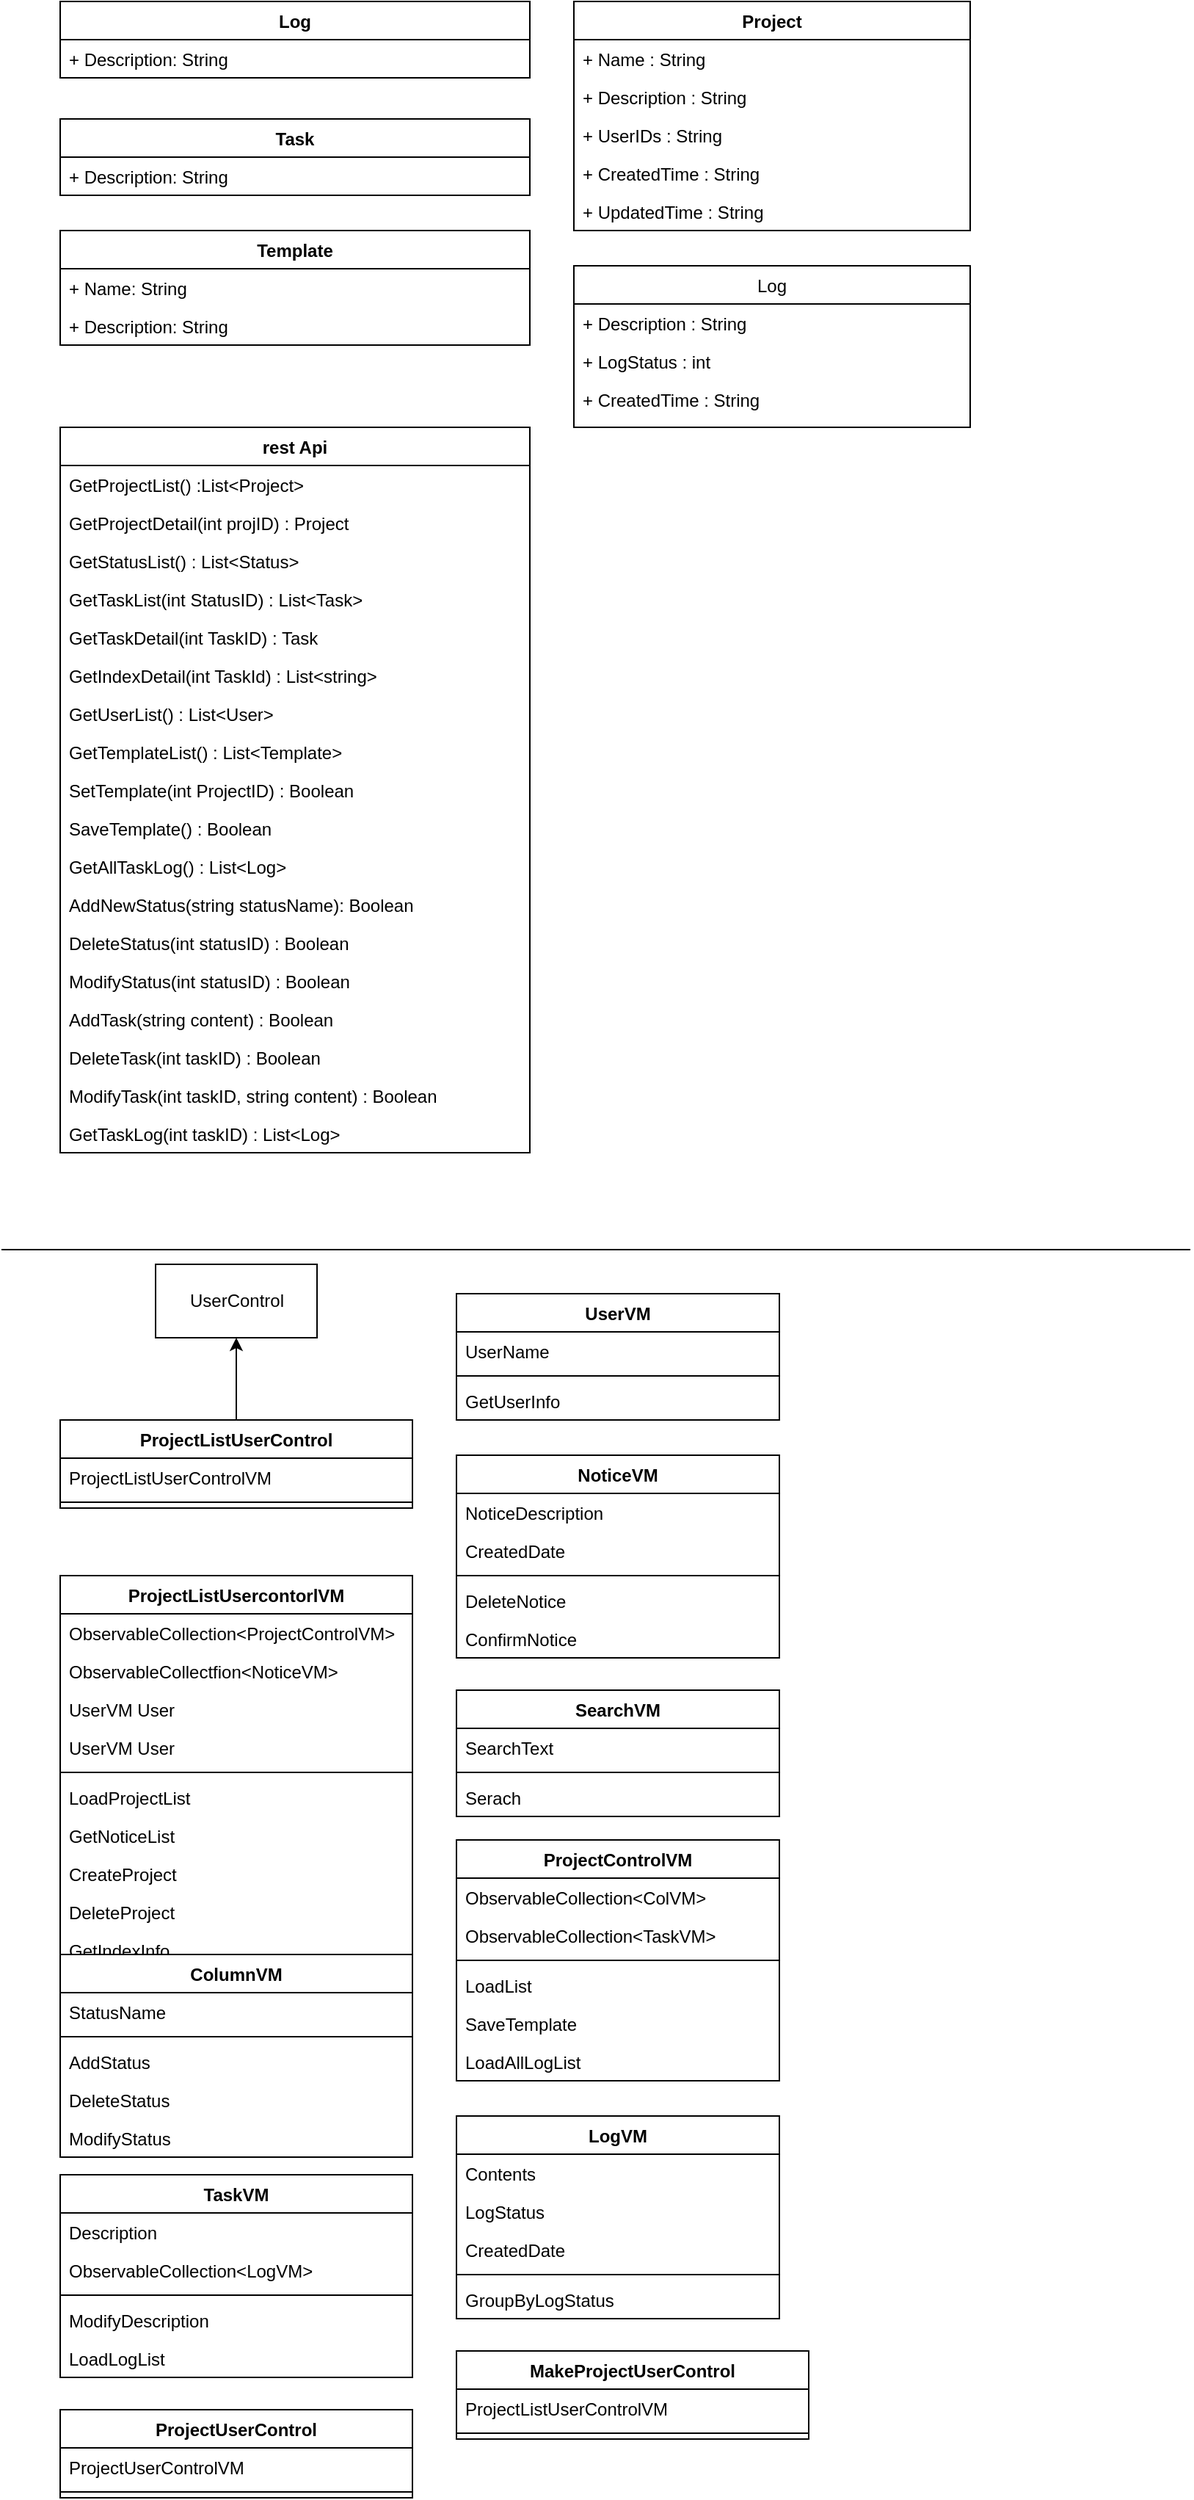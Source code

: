 <mxfile version="14.0.1" type="github">
  <diagram id="leZTnczr-cMzu_lzGGyc" name="Page-1">
    <mxGraphModel dx="1662" dy="1963" grid="1" gridSize="10" guides="1" tooltips="1" connect="1" arrows="1" fold="1" page="1" pageScale="1" pageWidth="827" pageHeight="1169" math="0" shadow="0">
      <root>
        <mxCell id="0" />
        <mxCell id="1" parent="0" />
        <mxCell id="Pnxo9ixEULAdE6xOjGRJ-9" value="Log" style="swimlane;fontStyle=1;align=center;verticalAlign=top;childLayout=stackLayout;horizontal=1;startSize=26;horizontalStack=0;resizeParent=1;resizeParentMax=0;resizeLast=0;collapsible=1;marginBottom=0;" parent="1" vertex="1">
          <mxGeometry x="40" y="-1130" width="320" height="52" as="geometry" />
        </mxCell>
        <mxCell id="Pnxo9ixEULAdE6xOjGRJ-10" value="+ Description: String" style="text;strokeColor=none;fillColor=none;align=left;verticalAlign=top;spacingLeft=4;spacingRight=4;overflow=hidden;rotatable=0;points=[[0,0.5],[1,0.5]];portConstraint=eastwest;" parent="Pnxo9ixEULAdE6xOjGRJ-9" vertex="1">
          <mxGeometry y="26" width="320" height="26" as="geometry" />
        </mxCell>
        <mxCell id="Pnxo9ixEULAdE6xOjGRJ-13" value="Template" style="swimlane;fontStyle=1;align=center;verticalAlign=top;childLayout=stackLayout;horizontal=1;startSize=26;horizontalStack=0;resizeParent=1;resizeParentMax=0;resizeLast=0;collapsible=1;marginBottom=0;" parent="1" vertex="1">
          <mxGeometry x="40" y="-974" width="320" height="78" as="geometry" />
        </mxCell>
        <mxCell id="Pnxo9ixEULAdE6xOjGRJ-14" value="+ Name: String" style="text;strokeColor=none;fillColor=none;align=left;verticalAlign=top;spacingLeft=4;spacingRight=4;overflow=hidden;rotatable=0;points=[[0,0.5],[1,0.5]];portConstraint=eastwest;" parent="Pnxo9ixEULAdE6xOjGRJ-13" vertex="1">
          <mxGeometry y="26" width="320" height="26" as="geometry" />
        </mxCell>
        <mxCell id="Pnxo9ixEULAdE6xOjGRJ-18" value="+ Description: String" style="text;strokeColor=none;fillColor=none;align=left;verticalAlign=top;spacingLeft=4;spacingRight=4;overflow=hidden;rotatable=0;points=[[0,0.5],[1,0.5]];portConstraint=eastwest;" parent="Pnxo9ixEULAdE6xOjGRJ-13" vertex="1">
          <mxGeometry y="52" width="320" height="26" as="geometry" />
        </mxCell>
        <mxCell id="Pnxo9ixEULAdE6xOjGRJ-30" value="Task" style="swimlane;fontStyle=1;align=center;verticalAlign=top;childLayout=stackLayout;horizontal=1;startSize=26;horizontalStack=0;resizeParent=1;resizeParentMax=0;resizeLast=0;collapsible=1;marginBottom=0;" parent="1" vertex="1">
          <mxGeometry x="40" y="-1050" width="320" height="52" as="geometry" />
        </mxCell>
        <mxCell id="Pnxo9ixEULAdE6xOjGRJ-31" value="+ Description: String" style="text;strokeColor=none;fillColor=none;align=left;verticalAlign=top;spacingLeft=4;spacingRight=4;overflow=hidden;rotatable=0;points=[[0,0.5],[1,0.5]];portConstraint=eastwest;" parent="Pnxo9ixEULAdE6xOjGRJ-30" vertex="1">
          <mxGeometry y="26" width="320" height="26" as="geometry" />
        </mxCell>
        <mxCell id="Pnxo9ixEULAdE6xOjGRJ-48" value="rest Api" style="swimlane;fontStyle=1;align=center;verticalAlign=top;childLayout=stackLayout;horizontal=1;startSize=26;horizontalStack=0;resizeParent=1;resizeParentMax=0;resizeLast=0;collapsible=1;marginBottom=0;" parent="1" vertex="1">
          <mxGeometry x="40" y="-840" width="320" height="494" as="geometry" />
        </mxCell>
        <mxCell id="Pnxo9ixEULAdE6xOjGRJ-51" value="GetProjectList() :List&lt;Project&gt;" style="text;strokeColor=none;fillColor=none;align=left;verticalAlign=top;spacingLeft=4;spacingRight=4;overflow=hidden;rotatable=0;points=[[0,0.5],[1,0.5]];portConstraint=eastwest;" parent="Pnxo9ixEULAdE6xOjGRJ-48" vertex="1">
          <mxGeometry y="26" width="320" height="26" as="geometry" />
        </mxCell>
        <mxCell id="Pnxo9ixEULAdE6xOjGRJ-57" value="GetProjectDetail(int projID) : Project" style="text;strokeColor=none;fillColor=none;align=left;verticalAlign=top;spacingLeft=4;spacingRight=4;overflow=hidden;rotatable=0;points=[[0,0.5],[1,0.5]];portConstraint=eastwest;" parent="Pnxo9ixEULAdE6xOjGRJ-48" vertex="1">
          <mxGeometry y="52" width="320" height="26" as="geometry" />
        </mxCell>
        <mxCell id="Pnxo9ixEULAdE6xOjGRJ-63" value="GetStatusList() : List&lt;Status&gt;" style="text;strokeColor=none;fillColor=none;align=left;verticalAlign=top;spacingLeft=4;spacingRight=4;overflow=hidden;rotatable=0;points=[[0,0.5],[1,0.5]];portConstraint=eastwest;" parent="Pnxo9ixEULAdE6xOjGRJ-48" vertex="1">
          <mxGeometry y="78" width="320" height="26" as="geometry" />
        </mxCell>
        <mxCell id="Pnxo9ixEULAdE6xOjGRJ-64" value="GetTaskList(int StatusID) : List&lt;Task&gt;" style="text;strokeColor=none;fillColor=none;align=left;verticalAlign=top;spacingLeft=4;spacingRight=4;overflow=hidden;rotatable=0;points=[[0,0.5],[1,0.5]];portConstraint=eastwest;" parent="Pnxo9ixEULAdE6xOjGRJ-48" vertex="1">
          <mxGeometry y="104" width="320" height="26" as="geometry" />
        </mxCell>
        <mxCell id="Pnxo9ixEULAdE6xOjGRJ-65" value="GetTaskDetail(int TaskID) : Task" style="text;strokeColor=none;fillColor=none;align=left;verticalAlign=top;spacingLeft=4;spacingRight=4;overflow=hidden;rotatable=0;points=[[0,0.5],[1,0.5]];portConstraint=eastwest;" parent="Pnxo9ixEULAdE6xOjGRJ-48" vertex="1">
          <mxGeometry y="130" width="320" height="26" as="geometry" />
        </mxCell>
        <mxCell id="Pnxo9ixEULAdE6xOjGRJ-66" value="GetIndexDetail(int TaskId) : List&lt;string&gt;" style="text;strokeColor=none;fillColor=none;align=left;verticalAlign=top;spacingLeft=4;spacingRight=4;overflow=hidden;rotatable=0;points=[[0,0.5],[1,0.5]];portConstraint=eastwest;" parent="Pnxo9ixEULAdE6xOjGRJ-48" vertex="1">
          <mxGeometry y="156" width="320" height="26" as="geometry" />
        </mxCell>
        <mxCell id="Pnxo9ixEULAdE6xOjGRJ-67" value="GetUserList() : List&lt;User&gt;" style="text;strokeColor=none;fillColor=none;align=left;verticalAlign=top;spacingLeft=4;spacingRight=4;overflow=hidden;rotatable=0;points=[[0,0.5],[1,0.5]];portConstraint=eastwest;" parent="Pnxo9ixEULAdE6xOjGRJ-48" vertex="1">
          <mxGeometry y="182" width="320" height="26" as="geometry" />
        </mxCell>
        <mxCell id="Pnxo9ixEULAdE6xOjGRJ-68" value="GetTemplateList() : List&lt;Template&gt;" style="text;strokeColor=none;fillColor=none;align=left;verticalAlign=top;spacingLeft=4;spacingRight=4;overflow=hidden;rotatable=0;points=[[0,0.5],[1,0.5]];portConstraint=eastwest;" parent="Pnxo9ixEULAdE6xOjGRJ-48" vertex="1">
          <mxGeometry y="208" width="320" height="26" as="geometry" />
        </mxCell>
        <mxCell id="Pnxo9ixEULAdE6xOjGRJ-69" value="SetTemplate(int ProjectID) : Boolean" style="text;strokeColor=none;fillColor=none;align=left;verticalAlign=top;spacingLeft=4;spacingRight=4;overflow=hidden;rotatable=0;points=[[0,0.5],[1,0.5]];portConstraint=eastwest;" parent="Pnxo9ixEULAdE6xOjGRJ-48" vertex="1">
          <mxGeometry y="234" width="320" height="26" as="geometry" />
        </mxCell>
        <mxCell id="Pnxo9ixEULAdE6xOjGRJ-70" value="SaveTemplate() : Boolean" style="text;strokeColor=none;fillColor=none;align=left;verticalAlign=top;spacingLeft=4;spacingRight=4;overflow=hidden;rotatable=0;points=[[0,0.5],[1,0.5]];portConstraint=eastwest;" parent="Pnxo9ixEULAdE6xOjGRJ-48" vertex="1">
          <mxGeometry y="260" width="320" height="26" as="geometry" />
        </mxCell>
        <mxCell id="Pnxo9ixEULAdE6xOjGRJ-71" value="GetAllTaskLog() : List&lt;Log&gt;" style="text;strokeColor=none;fillColor=none;align=left;verticalAlign=top;spacingLeft=4;spacingRight=4;overflow=hidden;rotatable=0;points=[[0,0.5],[1,0.5]];portConstraint=eastwest;" parent="Pnxo9ixEULAdE6xOjGRJ-48" vertex="1">
          <mxGeometry y="286" width="320" height="26" as="geometry" />
        </mxCell>
        <mxCell id="Pnxo9ixEULAdE6xOjGRJ-72" value="AddNewStatus(string statusName): Boolean" style="text;strokeColor=none;fillColor=none;align=left;verticalAlign=top;spacingLeft=4;spacingRight=4;overflow=hidden;rotatable=0;points=[[0,0.5],[1,0.5]];portConstraint=eastwest;" parent="Pnxo9ixEULAdE6xOjGRJ-48" vertex="1">
          <mxGeometry y="312" width="320" height="26" as="geometry" />
        </mxCell>
        <mxCell id="Pnxo9ixEULAdE6xOjGRJ-73" value="DeleteStatus(int statusID) : Boolean" style="text;strokeColor=none;fillColor=none;align=left;verticalAlign=top;spacingLeft=4;spacingRight=4;overflow=hidden;rotatable=0;points=[[0,0.5],[1,0.5]];portConstraint=eastwest;" parent="Pnxo9ixEULAdE6xOjGRJ-48" vertex="1">
          <mxGeometry y="338" width="320" height="26" as="geometry" />
        </mxCell>
        <mxCell id="Pnxo9ixEULAdE6xOjGRJ-74" value="ModifyStatus(int statusID) : Boolean" style="text;strokeColor=none;fillColor=none;align=left;verticalAlign=top;spacingLeft=4;spacingRight=4;overflow=hidden;rotatable=0;points=[[0,0.5],[1,0.5]];portConstraint=eastwest;" parent="Pnxo9ixEULAdE6xOjGRJ-48" vertex="1">
          <mxGeometry y="364" width="320" height="26" as="geometry" />
        </mxCell>
        <mxCell id="Pnxo9ixEULAdE6xOjGRJ-75" value="AddTask(string content) : Boolean" style="text;strokeColor=none;fillColor=none;align=left;verticalAlign=top;spacingLeft=4;spacingRight=4;overflow=hidden;rotatable=0;points=[[0,0.5],[1,0.5]];portConstraint=eastwest;" parent="Pnxo9ixEULAdE6xOjGRJ-48" vertex="1">
          <mxGeometry y="390" width="320" height="26" as="geometry" />
        </mxCell>
        <mxCell id="Pnxo9ixEULAdE6xOjGRJ-76" value="DeleteTask(int taskID) : Boolean" style="text;strokeColor=none;fillColor=none;align=left;verticalAlign=top;spacingLeft=4;spacingRight=4;overflow=hidden;rotatable=0;points=[[0,0.5],[1,0.5]];portConstraint=eastwest;" parent="Pnxo9ixEULAdE6xOjGRJ-48" vertex="1">
          <mxGeometry y="416" width="320" height="26" as="geometry" />
        </mxCell>
        <mxCell id="Pnxo9ixEULAdE6xOjGRJ-77" value="ModifyTask(int taskID, string content) : Boolean" style="text;strokeColor=none;fillColor=none;align=left;verticalAlign=top;spacingLeft=4;spacingRight=4;overflow=hidden;rotatable=0;points=[[0,0.5],[1,0.5]];portConstraint=eastwest;" parent="Pnxo9ixEULAdE6xOjGRJ-48" vertex="1">
          <mxGeometry y="442" width="320" height="26" as="geometry" />
        </mxCell>
        <mxCell id="Pnxo9ixEULAdE6xOjGRJ-78" value="GetTaskLog(int taskID) : List&lt;Log&gt;" style="text;strokeColor=none;fillColor=none;align=left;verticalAlign=top;spacingLeft=4;spacingRight=4;overflow=hidden;rotatable=0;points=[[0,0.5],[1,0.5]];portConstraint=eastwest;" parent="Pnxo9ixEULAdE6xOjGRJ-48" vertex="1">
          <mxGeometry y="468" width="320" height="26" as="geometry" />
        </mxCell>
        <mxCell id="Pnxo9ixEULAdE6xOjGRJ-1" value="Project" style="swimlane;fontStyle=1;align=center;verticalAlign=top;childLayout=stackLayout;horizontal=1;startSize=26;horizontalStack=0;resizeParent=1;resizeParentMax=0;resizeLast=0;collapsible=1;marginBottom=0;" parent="1" vertex="1">
          <mxGeometry x="390" y="-1130" width="270" height="156" as="geometry" />
        </mxCell>
        <mxCell id="Pnxo9ixEULAdE6xOjGRJ-2" value="+ Name : String" style="text;strokeColor=none;fillColor=none;align=left;verticalAlign=top;spacingLeft=4;spacingRight=4;overflow=hidden;rotatable=0;points=[[0,0.5],[1,0.5]];portConstraint=eastwest;" parent="Pnxo9ixEULAdE6xOjGRJ-1" vertex="1">
          <mxGeometry y="26" width="270" height="26" as="geometry" />
        </mxCell>
        <mxCell id="Pnxo9ixEULAdE6xOjGRJ-5" value="+ Description : String" style="text;strokeColor=none;fillColor=none;align=left;verticalAlign=top;spacingLeft=4;spacingRight=4;overflow=hidden;rotatable=0;points=[[0,0.5],[1,0.5]];portConstraint=eastwest;" parent="Pnxo9ixEULAdE6xOjGRJ-1" vertex="1">
          <mxGeometry y="52" width="270" height="26" as="geometry" />
        </mxCell>
        <mxCell id="Pnxo9ixEULAdE6xOjGRJ-8" value="+ UserIDs : String" style="text;strokeColor=none;fillColor=none;align=left;verticalAlign=top;spacingLeft=4;spacingRight=4;overflow=hidden;rotatable=0;points=[[0,0.5],[1,0.5]];portConstraint=eastwest;" parent="Pnxo9ixEULAdE6xOjGRJ-1" vertex="1">
          <mxGeometry y="78" width="270" height="26" as="geometry" />
        </mxCell>
        <mxCell id="Pnxo9ixEULAdE6xOjGRJ-19" value="+ CreatedTime : String" style="text;strokeColor=none;fillColor=none;align=left;verticalAlign=top;spacingLeft=4;spacingRight=4;overflow=hidden;rotatable=0;points=[[0,0.5],[1,0.5]];portConstraint=eastwest;" parent="Pnxo9ixEULAdE6xOjGRJ-1" vertex="1">
          <mxGeometry y="104" width="270" height="26" as="geometry" />
        </mxCell>
        <mxCell id="Pnxo9ixEULAdE6xOjGRJ-20" value="+ UpdatedTime : String" style="text;strokeColor=none;fillColor=none;align=left;verticalAlign=top;spacingLeft=4;spacingRight=4;overflow=hidden;rotatable=0;points=[[0,0.5],[1,0.5]];portConstraint=eastwest;" parent="Pnxo9ixEULAdE6xOjGRJ-1" vertex="1">
          <mxGeometry y="130" width="270" height="26" as="geometry" />
        </mxCell>
        <mxCell id="Pnxo9ixEULAdE6xOjGRJ-59" value="" style="endArrow=none;html=1;" parent="1" edge="1">
          <mxGeometry width="50" height="50" relative="1" as="geometry">
            <mxPoint y="-280" as="sourcePoint" />
            <mxPoint x="810" y="-280" as="targetPoint" />
          </mxGeometry>
        </mxCell>
        <mxCell id="t2-erBJVdKB6yaafShM0-5" value="Log" style="swimlane;fontStyle=0;childLayout=stackLayout;horizontal=1;startSize=26;fillColor=none;horizontalStack=0;resizeParent=1;resizeParentMax=0;resizeLast=0;collapsible=1;marginBottom=0;" parent="1" vertex="1">
          <mxGeometry x="390" y="-950" width="270" height="110" as="geometry" />
        </mxCell>
        <mxCell id="t2-erBJVdKB6yaafShM0-6" value="+ Description : String" style="text;strokeColor=none;fillColor=none;align=left;verticalAlign=top;spacingLeft=4;spacingRight=4;overflow=hidden;rotatable=0;points=[[0,0.5],[1,0.5]];portConstraint=eastwest;" parent="t2-erBJVdKB6yaafShM0-5" vertex="1">
          <mxGeometry y="26" width="270" height="26" as="geometry" />
        </mxCell>
        <mxCell id="t2-erBJVdKB6yaafShM0-7" value="+ LogStatus : int" style="text;strokeColor=none;fillColor=none;align=left;verticalAlign=top;spacingLeft=4;spacingRight=4;overflow=hidden;rotatable=0;points=[[0,0.5],[1,0.5]];portConstraint=eastwest;" parent="t2-erBJVdKB6yaafShM0-5" vertex="1">
          <mxGeometry y="52" width="270" height="26" as="geometry" />
        </mxCell>
        <mxCell id="t2-erBJVdKB6yaafShM0-8" value="+ CreatedTime : String" style="text;strokeColor=none;fillColor=none;align=left;verticalAlign=top;spacingLeft=4;spacingRight=4;overflow=hidden;rotatable=0;points=[[0,0.5],[1,0.5]];portConstraint=eastwest;" parent="t2-erBJVdKB6yaafShM0-5" vertex="1">
          <mxGeometry y="78" width="270" height="32" as="geometry" />
        </mxCell>
        <mxCell id="t2-erBJVdKB6yaafShM0-29" style="edgeStyle=orthogonalEdgeStyle;rounded=0;orthogonalLoop=1;jettySize=auto;html=1;exitX=0.5;exitY=0;exitDx=0;exitDy=0;entryX=0.5;entryY=1;entryDx=0;entryDy=0;" parent="1" source="t2-erBJVdKB6yaafShM0-104" target="t2-erBJVdKB6yaafShM0-10" edge="1">
          <mxGeometry relative="1" as="geometry">
            <mxPoint x="105" y="-190" as="sourcePoint" />
          </mxGeometry>
        </mxCell>
        <mxCell id="t2-erBJVdKB6yaafShM0-10" value="UserControl" style="html=1;" parent="1" vertex="1">
          <mxGeometry x="105" y="-270" width="110" height="50" as="geometry" />
        </mxCell>
        <mxCell id="t2-erBJVdKB6yaafShM0-24" value="ProjectListUsercontorlVM" style="swimlane;fontStyle=1;align=center;verticalAlign=top;childLayout=stackLayout;horizontal=1;startSize=26;horizontalStack=0;resizeParent=1;resizeParentMax=0;resizeLast=0;collapsible=1;marginBottom=0;" parent="1" vertex="1">
          <mxGeometry x="40" y="-58" width="240" height="268" as="geometry" />
        </mxCell>
        <mxCell id="t2-erBJVdKB6yaafShM0-25" value="ObservableCollection&lt;ProjectControlVM&gt;" style="text;strokeColor=none;fillColor=none;align=left;verticalAlign=top;spacingLeft=4;spacingRight=4;overflow=hidden;rotatable=0;points=[[0,0.5],[1,0.5]];portConstraint=eastwest;" parent="t2-erBJVdKB6yaafShM0-24" vertex="1">
          <mxGeometry y="26" width="240" height="26" as="geometry" />
        </mxCell>
        <mxCell id="t2-erBJVdKB6yaafShM0-68" value="ObservableCollectfion&lt;NoticeVM&gt;" style="text;strokeColor=none;fillColor=none;align=left;verticalAlign=top;spacingLeft=4;spacingRight=4;overflow=hidden;rotatable=0;points=[[0,0.5],[1,0.5]];portConstraint=eastwest;" parent="t2-erBJVdKB6yaafShM0-24" vertex="1">
          <mxGeometry y="52" width="240" height="26" as="geometry" />
        </mxCell>
        <mxCell id="t2-erBJVdKB6yaafShM0-56" value="UserVM User" style="text;strokeColor=none;fillColor=none;align=left;verticalAlign=top;spacingLeft=4;spacingRight=4;overflow=hidden;rotatable=0;points=[[0,0.5],[1,0.5]];portConstraint=eastwest;" parent="t2-erBJVdKB6yaafShM0-24" vertex="1">
          <mxGeometry y="78" width="240" height="26" as="geometry" />
        </mxCell>
        <mxCell id="t2-erBJVdKB6yaafShM0-115" value="UserVM User" style="text;strokeColor=none;fillColor=none;align=left;verticalAlign=top;spacingLeft=4;spacingRight=4;overflow=hidden;rotatable=0;points=[[0,0.5],[1,0.5]];portConstraint=eastwest;" parent="t2-erBJVdKB6yaafShM0-24" vertex="1">
          <mxGeometry y="104" width="240" height="26" as="geometry" />
        </mxCell>
        <mxCell id="t2-erBJVdKB6yaafShM0-26" value="" style="line;strokeWidth=1;fillColor=none;align=left;verticalAlign=middle;spacingTop=-1;spacingLeft=3;spacingRight=3;rotatable=0;labelPosition=right;points=[];portConstraint=eastwest;" parent="t2-erBJVdKB6yaafShM0-24" vertex="1">
          <mxGeometry y="130" width="240" height="8" as="geometry" />
        </mxCell>
        <mxCell id="t2-erBJVdKB6yaafShM0-27" value="LoadProjectList" style="text;strokeColor=none;fillColor=none;align=left;verticalAlign=top;spacingLeft=4;spacingRight=4;overflow=hidden;rotatable=0;points=[[0,0.5],[1,0.5]];portConstraint=eastwest;" parent="t2-erBJVdKB6yaafShM0-24" vertex="1">
          <mxGeometry y="138" width="240" height="26" as="geometry" />
        </mxCell>
        <mxCell id="t2-erBJVdKB6yaafShM0-67" value="GetNoticeList" style="text;strokeColor=none;fillColor=none;align=left;verticalAlign=top;spacingLeft=4;spacingRight=4;overflow=hidden;rotatable=0;points=[[0,0.5],[1,0.5]];portConstraint=eastwest;" parent="t2-erBJVdKB6yaafShM0-24" vertex="1">
          <mxGeometry y="164" width="240" height="26" as="geometry" />
        </mxCell>
        <mxCell id="t2-erBJVdKB6yaafShM0-76" value="CreateProject" style="text;strokeColor=none;fillColor=none;align=left;verticalAlign=top;spacingLeft=4;spacingRight=4;overflow=hidden;rotatable=0;points=[[0,0.5],[1,0.5]];portConstraint=eastwest;" parent="t2-erBJVdKB6yaafShM0-24" vertex="1">
          <mxGeometry y="190" width="240" height="26" as="geometry" />
        </mxCell>
        <mxCell id="t2-erBJVdKB6yaafShM0-77" value="DeleteProject" style="text;strokeColor=none;fillColor=none;align=left;verticalAlign=top;spacingLeft=4;spacingRight=4;overflow=hidden;rotatable=0;points=[[0,0.5],[1,0.5]];portConstraint=eastwest;" parent="t2-erBJVdKB6yaafShM0-24" vertex="1">
          <mxGeometry y="216" width="240" height="26" as="geometry" />
        </mxCell>
        <mxCell id="t2-erBJVdKB6yaafShM0-88" value="GetIndexInfo" style="text;strokeColor=none;fillColor=none;align=left;verticalAlign=top;spacingLeft=4;spacingRight=4;overflow=hidden;rotatable=0;points=[[0,0.5],[1,0.5]];portConstraint=eastwest;" parent="t2-erBJVdKB6yaafShM0-24" vertex="1">
          <mxGeometry y="242" width="240" height="26" as="geometry" />
        </mxCell>
        <mxCell id="t2-erBJVdKB6yaafShM0-36" value="ColumnVM" style="swimlane;fontStyle=1;align=center;verticalAlign=top;childLayout=stackLayout;horizontal=1;startSize=26;horizontalStack=0;resizeParent=1;resizeParentMax=0;resizeLast=0;collapsible=1;marginBottom=0;" parent="1" vertex="1">
          <mxGeometry x="40" y="200" width="240" height="138" as="geometry" />
        </mxCell>
        <mxCell id="t2-erBJVdKB6yaafShM0-37" value="StatusName" style="text;strokeColor=none;fillColor=none;align=left;verticalAlign=top;spacingLeft=4;spacingRight=4;overflow=hidden;rotatable=0;points=[[0,0.5],[1,0.5]];portConstraint=eastwest;" parent="t2-erBJVdKB6yaafShM0-36" vertex="1">
          <mxGeometry y="26" width="240" height="26" as="geometry" />
        </mxCell>
        <mxCell id="t2-erBJVdKB6yaafShM0-38" value="" style="line;strokeWidth=1;fillColor=none;align=left;verticalAlign=middle;spacingTop=-1;spacingLeft=3;spacingRight=3;rotatable=0;labelPosition=right;points=[];portConstraint=eastwest;" parent="t2-erBJVdKB6yaafShM0-36" vertex="1">
          <mxGeometry y="52" width="240" height="8" as="geometry" />
        </mxCell>
        <mxCell id="t2-erBJVdKB6yaafShM0-39" value="AddStatus" style="text;strokeColor=none;fillColor=none;align=left;verticalAlign=top;spacingLeft=4;spacingRight=4;overflow=hidden;rotatable=0;points=[[0,0.5],[1,0.5]];portConstraint=eastwest;" parent="t2-erBJVdKB6yaafShM0-36" vertex="1">
          <mxGeometry y="60" width="240" height="26" as="geometry" />
        </mxCell>
        <mxCell id="t2-erBJVdKB6yaafShM0-44" value="DeleteStatus" style="text;strokeColor=none;fillColor=none;align=left;verticalAlign=top;spacingLeft=4;spacingRight=4;overflow=hidden;rotatable=0;points=[[0,0.5],[1,0.5]];portConstraint=eastwest;" parent="t2-erBJVdKB6yaafShM0-36" vertex="1">
          <mxGeometry y="86" width="240" height="26" as="geometry" />
        </mxCell>
        <mxCell id="t2-erBJVdKB6yaafShM0-45" value="ModifyStatus" style="text;strokeColor=none;fillColor=none;align=left;verticalAlign=top;spacingLeft=4;spacingRight=4;overflow=hidden;rotatable=0;points=[[0,0.5],[1,0.5]];portConstraint=eastwest;" parent="t2-erBJVdKB6yaafShM0-36" vertex="1">
          <mxGeometry y="112" width="240" height="26" as="geometry" />
        </mxCell>
        <mxCell id="t2-erBJVdKB6yaafShM0-46" value="UserVM" style="swimlane;fontStyle=1;align=center;verticalAlign=top;childLayout=stackLayout;horizontal=1;startSize=26;horizontalStack=0;resizeParent=1;resizeParentMax=0;resizeLast=0;collapsible=1;marginBottom=0;" parent="1" vertex="1">
          <mxGeometry x="310" y="-250" width="220" height="86" as="geometry" />
        </mxCell>
        <mxCell id="t2-erBJVdKB6yaafShM0-47" value="UserName" style="text;strokeColor=none;fillColor=none;align=left;verticalAlign=top;spacingLeft=4;spacingRight=4;overflow=hidden;rotatable=0;points=[[0,0.5],[1,0.5]];portConstraint=eastwest;" parent="t2-erBJVdKB6yaafShM0-46" vertex="1">
          <mxGeometry y="26" width="220" height="26" as="geometry" />
        </mxCell>
        <mxCell id="t2-erBJVdKB6yaafShM0-48" value="" style="line;strokeWidth=1;fillColor=none;align=left;verticalAlign=middle;spacingTop=-1;spacingLeft=3;spacingRight=3;rotatable=0;labelPosition=right;points=[];portConstraint=eastwest;" parent="t2-erBJVdKB6yaafShM0-46" vertex="1">
          <mxGeometry y="52" width="220" height="8" as="geometry" />
        </mxCell>
        <mxCell id="t2-erBJVdKB6yaafShM0-49" value="GetUserInfo" style="text;strokeColor=none;fillColor=none;align=left;verticalAlign=top;spacingLeft=4;spacingRight=4;overflow=hidden;rotatable=0;points=[[0,0.5],[1,0.5]];portConstraint=eastwest;" parent="t2-erBJVdKB6yaafShM0-46" vertex="1">
          <mxGeometry y="60" width="220" height="26" as="geometry" />
        </mxCell>
        <mxCell id="t2-erBJVdKB6yaafShM0-30" value="ProjectControlVM" style="swimlane;fontStyle=1;align=center;verticalAlign=top;childLayout=stackLayout;horizontal=1;startSize=26;horizontalStack=0;resizeParent=1;resizeParentMax=0;resizeLast=0;collapsible=1;marginBottom=0;" parent="1" vertex="1">
          <mxGeometry x="310" y="122" width="220" height="164" as="geometry" />
        </mxCell>
        <mxCell id="t2-erBJVdKB6yaafShM0-31" value="ObservableCollection&lt;ColVM&gt;" style="text;strokeColor=none;fillColor=none;align=left;verticalAlign=top;spacingLeft=4;spacingRight=4;overflow=hidden;rotatable=0;points=[[0,0.5],[1,0.5]];portConstraint=eastwest;" parent="t2-erBJVdKB6yaafShM0-30" vertex="1">
          <mxGeometry y="26" width="220" height="26" as="geometry" />
        </mxCell>
        <mxCell id="t2-erBJVdKB6yaafShM0-35" value="ObservableCollection&lt;TaskVM&gt;" style="text;strokeColor=none;fillColor=none;align=left;verticalAlign=top;spacingLeft=4;spacingRight=4;overflow=hidden;rotatable=0;points=[[0,0.5],[1,0.5]];portConstraint=eastwest;" parent="t2-erBJVdKB6yaafShM0-30" vertex="1">
          <mxGeometry y="52" width="220" height="26" as="geometry" />
        </mxCell>
        <mxCell id="t2-erBJVdKB6yaafShM0-32" value="" style="line;strokeWidth=1;fillColor=none;align=left;verticalAlign=middle;spacingTop=-1;spacingLeft=3;spacingRight=3;rotatable=0;labelPosition=right;points=[];portConstraint=eastwest;" parent="t2-erBJVdKB6yaafShM0-30" vertex="1">
          <mxGeometry y="78" width="220" height="8" as="geometry" />
        </mxCell>
        <mxCell id="t2-erBJVdKB6yaafShM0-33" value="LoadList" style="text;strokeColor=none;fillColor=none;align=left;verticalAlign=top;spacingLeft=4;spacingRight=4;overflow=hidden;rotatable=0;points=[[0,0.5],[1,0.5]];portConstraint=eastwest;" parent="t2-erBJVdKB6yaafShM0-30" vertex="1">
          <mxGeometry y="86" width="220" height="26" as="geometry" />
        </mxCell>
        <mxCell id="t2-erBJVdKB6yaafShM0-89" value="SaveTemplate" style="text;strokeColor=none;fillColor=none;align=left;verticalAlign=top;spacingLeft=4;spacingRight=4;overflow=hidden;rotatable=0;points=[[0,0.5],[1,0.5]];portConstraint=eastwest;" parent="t2-erBJVdKB6yaafShM0-30" vertex="1">
          <mxGeometry y="112" width="220" height="26" as="geometry" />
        </mxCell>
        <mxCell id="t2-erBJVdKB6yaafShM0-90" value="LoadAllLogList" style="text;strokeColor=none;fillColor=none;align=left;verticalAlign=top;spacingLeft=4;spacingRight=4;overflow=hidden;rotatable=0;points=[[0,0.5],[1,0.5]];portConstraint=eastwest;" parent="t2-erBJVdKB6yaafShM0-30" vertex="1">
          <mxGeometry y="138" width="220" height="26" as="geometry" />
        </mxCell>
        <mxCell id="t2-erBJVdKB6yaafShM0-57" value="NoticeVM" style="swimlane;fontStyle=1;align=center;verticalAlign=top;childLayout=stackLayout;horizontal=1;startSize=26;horizontalStack=0;resizeParent=1;resizeParentMax=0;resizeLast=0;collapsible=1;marginBottom=0;" parent="1" vertex="1">
          <mxGeometry x="310" y="-140" width="220" height="138" as="geometry" />
        </mxCell>
        <mxCell id="t2-erBJVdKB6yaafShM0-58" value="NoticeDescription" style="text;strokeColor=none;fillColor=none;align=left;verticalAlign=top;spacingLeft=4;spacingRight=4;overflow=hidden;rotatable=0;points=[[0,0.5],[1,0.5]];portConstraint=eastwest;" parent="t2-erBJVdKB6yaafShM0-57" vertex="1">
          <mxGeometry y="26" width="220" height="26" as="geometry" />
        </mxCell>
        <mxCell id="t2-erBJVdKB6yaafShM0-65" value="CreatedDate" style="text;strokeColor=none;fillColor=none;align=left;verticalAlign=top;spacingLeft=4;spacingRight=4;overflow=hidden;rotatable=0;points=[[0,0.5],[1,0.5]];portConstraint=eastwest;" parent="t2-erBJVdKB6yaafShM0-57" vertex="1">
          <mxGeometry y="52" width="220" height="26" as="geometry" />
        </mxCell>
        <mxCell id="t2-erBJVdKB6yaafShM0-59" value="" style="line;strokeWidth=1;fillColor=none;align=left;verticalAlign=middle;spacingTop=-1;spacingLeft=3;spacingRight=3;rotatable=0;labelPosition=right;points=[];portConstraint=eastwest;" parent="t2-erBJVdKB6yaafShM0-57" vertex="1">
          <mxGeometry y="78" width="220" height="8" as="geometry" />
        </mxCell>
        <mxCell id="t2-erBJVdKB6yaafShM0-74" value="DeleteNotice" style="text;strokeColor=none;fillColor=none;align=left;verticalAlign=top;spacingLeft=4;spacingRight=4;overflow=hidden;rotatable=0;points=[[0,0.5],[1,0.5]];portConstraint=eastwest;" parent="t2-erBJVdKB6yaafShM0-57" vertex="1">
          <mxGeometry y="86" width="220" height="26" as="geometry" />
        </mxCell>
        <mxCell id="t2-erBJVdKB6yaafShM0-75" value="ConfirmNotice" style="text;strokeColor=none;fillColor=none;align=left;verticalAlign=top;spacingLeft=4;spacingRight=4;overflow=hidden;rotatable=0;points=[[0,0.5],[1,0.5]];portConstraint=eastwest;" parent="t2-erBJVdKB6yaafShM0-57" vertex="1">
          <mxGeometry y="112" width="220" height="26" as="geometry" />
        </mxCell>
        <mxCell id="t2-erBJVdKB6yaafShM0-69" value="SearchVM" style="swimlane;fontStyle=1;align=center;verticalAlign=top;childLayout=stackLayout;horizontal=1;startSize=26;horizontalStack=0;resizeParent=1;resizeParentMax=0;resizeLast=0;collapsible=1;marginBottom=0;" parent="1" vertex="1">
          <mxGeometry x="310" y="20" width="220" height="86" as="geometry" />
        </mxCell>
        <mxCell id="t2-erBJVdKB6yaafShM0-70" value="SearchText" style="text;strokeColor=none;fillColor=none;align=left;verticalAlign=top;spacingLeft=4;spacingRight=4;overflow=hidden;rotatable=0;points=[[0,0.5],[1,0.5]];portConstraint=eastwest;" parent="t2-erBJVdKB6yaafShM0-69" vertex="1">
          <mxGeometry y="26" width="220" height="26" as="geometry" />
        </mxCell>
        <mxCell id="t2-erBJVdKB6yaafShM0-71" value="" style="line;strokeWidth=1;fillColor=none;align=left;verticalAlign=middle;spacingTop=-1;spacingLeft=3;spacingRight=3;rotatable=0;labelPosition=right;points=[];portConstraint=eastwest;" parent="t2-erBJVdKB6yaafShM0-69" vertex="1">
          <mxGeometry y="52" width="220" height="8" as="geometry" />
        </mxCell>
        <mxCell id="t2-erBJVdKB6yaafShM0-72" value="Serach" style="text;strokeColor=none;fillColor=none;align=left;verticalAlign=top;spacingLeft=4;spacingRight=4;overflow=hidden;rotatable=0;points=[[0,0.5],[1,0.5]];portConstraint=eastwest;" parent="t2-erBJVdKB6yaafShM0-69" vertex="1">
          <mxGeometry y="60" width="220" height="26" as="geometry" />
        </mxCell>
        <mxCell id="t2-erBJVdKB6yaafShM0-40" value="TaskVM" style="swimlane;fontStyle=1;align=center;verticalAlign=top;childLayout=stackLayout;horizontal=1;startSize=26;horizontalStack=0;resizeParent=1;resizeParentMax=0;resizeLast=0;collapsible=1;marginBottom=0;" parent="1" vertex="1">
          <mxGeometry x="40" y="350" width="240" height="138" as="geometry" />
        </mxCell>
        <mxCell id="t2-erBJVdKB6yaafShM0-41" value="Description" style="text;strokeColor=none;fillColor=none;align=left;verticalAlign=top;spacingLeft=4;spacingRight=4;overflow=hidden;rotatable=0;points=[[0,0.5],[1,0.5]];portConstraint=eastwest;" parent="t2-erBJVdKB6yaafShM0-40" vertex="1">
          <mxGeometry y="26" width="240" height="26" as="geometry" />
        </mxCell>
        <mxCell id="t2-erBJVdKB6yaafShM0-98" value="ObservableCollection&lt;LogVM&gt;" style="text;strokeColor=none;fillColor=none;align=left;verticalAlign=top;spacingLeft=4;spacingRight=4;overflow=hidden;rotatable=0;points=[[0,0.5],[1,0.5]];portConstraint=eastwest;" parent="t2-erBJVdKB6yaafShM0-40" vertex="1">
          <mxGeometry y="52" width="240" height="26" as="geometry" />
        </mxCell>
        <mxCell id="t2-erBJVdKB6yaafShM0-42" value="" style="line;strokeWidth=1;fillColor=none;align=left;verticalAlign=middle;spacingTop=-1;spacingLeft=3;spacingRight=3;rotatable=0;labelPosition=right;points=[];portConstraint=eastwest;" parent="t2-erBJVdKB6yaafShM0-40" vertex="1">
          <mxGeometry y="78" width="240" height="8" as="geometry" />
        </mxCell>
        <mxCell id="t2-erBJVdKB6yaafShM0-43" value="ModifyDescription" style="text;strokeColor=none;fillColor=none;align=left;verticalAlign=top;spacingLeft=4;spacingRight=4;overflow=hidden;rotatable=0;points=[[0,0.5],[1,0.5]];portConstraint=eastwest;" parent="t2-erBJVdKB6yaafShM0-40" vertex="1">
          <mxGeometry y="86" width="240" height="26" as="geometry" />
        </mxCell>
        <mxCell id="t2-erBJVdKB6yaafShM0-97" value="LoadLogList" style="text;strokeColor=none;fillColor=none;align=left;verticalAlign=top;spacingLeft=4;spacingRight=4;overflow=hidden;rotatable=0;points=[[0,0.5],[1,0.5]];portConstraint=eastwest;" parent="t2-erBJVdKB6yaafShM0-40" vertex="1">
          <mxGeometry y="112" width="240" height="26" as="geometry" />
        </mxCell>
        <mxCell id="t2-erBJVdKB6yaafShM0-91" value="LogVM" style="swimlane;fontStyle=1;align=center;verticalAlign=top;childLayout=stackLayout;horizontal=1;startSize=26;horizontalStack=0;resizeParent=1;resizeParentMax=0;resizeLast=0;collapsible=1;marginBottom=0;" parent="1" vertex="1">
          <mxGeometry x="310" y="310" width="220" height="138" as="geometry" />
        </mxCell>
        <mxCell id="t2-erBJVdKB6yaafShM0-92" value="Contents" style="text;strokeColor=none;fillColor=none;align=left;verticalAlign=top;spacingLeft=4;spacingRight=4;overflow=hidden;rotatable=0;points=[[0,0.5],[1,0.5]];portConstraint=eastwest;" parent="t2-erBJVdKB6yaafShM0-91" vertex="1">
          <mxGeometry y="26" width="220" height="26" as="geometry" />
        </mxCell>
        <mxCell id="t2-erBJVdKB6yaafShM0-96" value="LogStatus" style="text;strokeColor=none;fillColor=none;align=left;verticalAlign=top;spacingLeft=4;spacingRight=4;overflow=hidden;rotatable=0;points=[[0,0.5],[1,0.5]];portConstraint=eastwest;" parent="t2-erBJVdKB6yaafShM0-91" vertex="1">
          <mxGeometry y="52" width="220" height="26" as="geometry" />
        </mxCell>
        <mxCell id="t2-erBJVdKB6yaafShM0-95" value="CreatedDate" style="text;strokeColor=none;fillColor=none;align=left;verticalAlign=top;spacingLeft=4;spacingRight=4;overflow=hidden;rotatable=0;points=[[0,0.5],[1,0.5]];portConstraint=eastwest;" parent="t2-erBJVdKB6yaafShM0-91" vertex="1">
          <mxGeometry y="78" width="220" height="26" as="geometry" />
        </mxCell>
        <mxCell id="t2-erBJVdKB6yaafShM0-93" value="" style="line;strokeWidth=1;fillColor=none;align=left;verticalAlign=middle;spacingTop=-1;spacingLeft=3;spacingRight=3;rotatable=0;labelPosition=right;points=[];portConstraint=eastwest;" parent="t2-erBJVdKB6yaafShM0-91" vertex="1">
          <mxGeometry y="104" width="220" height="8" as="geometry" />
        </mxCell>
        <mxCell id="t2-erBJVdKB6yaafShM0-94" value="GroupByLogStatus" style="text;strokeColor=none;fillColor=none;align=left;verticalAlign=top;spacingLeft=4;spacingRight=4;overflow=hidden;rotatable=0;points=[[0,0.5],[1,0.5]];portConstraint=eastwest;" parent="t2-erBJVdKB6yaafShM0-91" vertex="1">
          <mxGeometry y="112" width="220" height="26" as="geometry" />
        </mxCell>
        <mxCell id="t2-erBJVdKB6yaafShM0-104" value="ProjectListUserControl" style="swimlane;fontStyle=1;align=center;verticalAlign=top;childLayout=stackLayout;horizontal=1;startSize=26;horizontalStack=0;resizeParent=1;resizeParentMax=0;resizeLast=0;collapsible=1;marginBottom=0;" parent="1" vertex="1">
          <mxGeometry x="40" y="-164" width="240" height="60" as="geometry" />
        </mxCell>
        <mxCell id="t2-erBJVdKB6yaafShM0-105" value="ProjectListUserControlVM" style="text;strokeColor=none;fillColor=none;align=left;verticalAlign=top;spacingLeft=4;spacingRight=4;overflow=hidden;rotatable=0;points=[[0,0.5],[1,0.5]];portConstraint=eastwest;" parent="t2-erBJVdKB6yaafShM0-104" vertex="1">
          <mxGeometry y="26" width="240" height="26" as="geometry" />
        </mxCell>
        <mxCell id="t2-erBJVdKB6yaafShM0-106" value="" style="line;strokeWidth=1;fillColor=none;align=left;verticalAlign=middle;spacingTop=-1;spacingLeft=3;spacingRight=3;rotatable=0;labelPosition=right;points=[];portConstraint=eastwest;" parent="t2-erBJVdKB6yaafShM0-104" vertex="1">
          <mxGeometry y="52" width="240" height="8" as="geometry" />
        </mxCell>
        <mxCell id="t2-erBJVdKB6yaafShM0-108" value="ProjectUserControl" style="swimlane;fontStyle=1;align=center;verticalAlign=top;childLayout=stackLayout;horizontal=1;startSize=26;horizontalStack=0;resizeParent=1;resizeParentMax=0;resizeLast=0;collapsible=1;marginBottom=0;" parent="1" vertex="1">
          <mxGeometry x="40" y="510" width="240" height="60" as="geometry" />
        </mxCell>
        <mxCell id="t2-erBJVdKB6yaafShM0-109" value="ProjectUserControlVM" style="text;strokeColor=none;fillColor=none;align=left;verticalAlign=top;spacingLeft=4;spacingRight=4;overflow=hidden;rotatable=0;points=[[0,0.5],[1,0.5]];portConstraint=eastwest;" parent="t2-erBJVdKB6yaafShM0-108" vertex="1">
          <mxGeometry y="26" width="240" height="26" as="geometry" />
        </mxCell>
        <mxCell id="t2-erBJVdKB6yaafShM0-110" value="" style="line;strokeWidth=1;fillColor=none;align=left;verticalAlign=middle;spacingTop=-1;spacingLeft=3;spacingRight=3;rotatable=0;labelPosition=right;points=[];portConstraint=eastwest;" parent="t2-erBJVdKB6yaafShM0-108" vertex="1">
          <mxGeometry y="52" width="240" height="8" as="geometry" />
        </mxCell>
        <mxCell id="t2-erBJVdKB6yaafShM0-112" value="MakeProjectUserControl" style="swimlane;fontStyle=1;align=center;verticalAlign=top;childLayout=stackLayout;horizontal=1;startSize=26;horizontalStack=0;resizeParent=1;resizeParentMax=0;resizeLast=0;collapsible=1;marginBottom=0;" parent="1" vertex="1">
          <mxGeometry x="310" y="470" width="240" height="60" as="geometry" />
        </mxCell>
        <mxCell id="t2-erBJVdKB6yaafShM0-113" value="ProjectListUserControlVM" style="text;strokeColor=none;fillColor=none;align=left;verticalAlign=top;spacingLeft=4;spacingRight=4;overflow=hidden;rotatable=0;points=[[0,0.5],[1,0.5]];portConstraint=eastwest;" parent="t2-erBJVdKB6yaafShM0-112" vertex="1">
          <mxGeometry y="26" width="240" height="26" as="geometry" />
        </mxCell>
        <mxCell id="t2-erBJVdKB6yaafShM0-114" value="" style="line;strokeWidth=1;fillColor=none;align=left;verticalAlign=middle;spacingTop=-1;spacingLeft=3;spacingRight=3;rotatable=0;labelPosition=right;points=[];portConstraint=eastwest;" parent="t2-erBJVdKB6yaafShM0-112" vertex="1">
          <mxGeometry y="52" width="240" height="8" as="geometry" />
        </mxCell>
      </root>
    </mxGraphModel>
  </diagram>
</mxfile>
